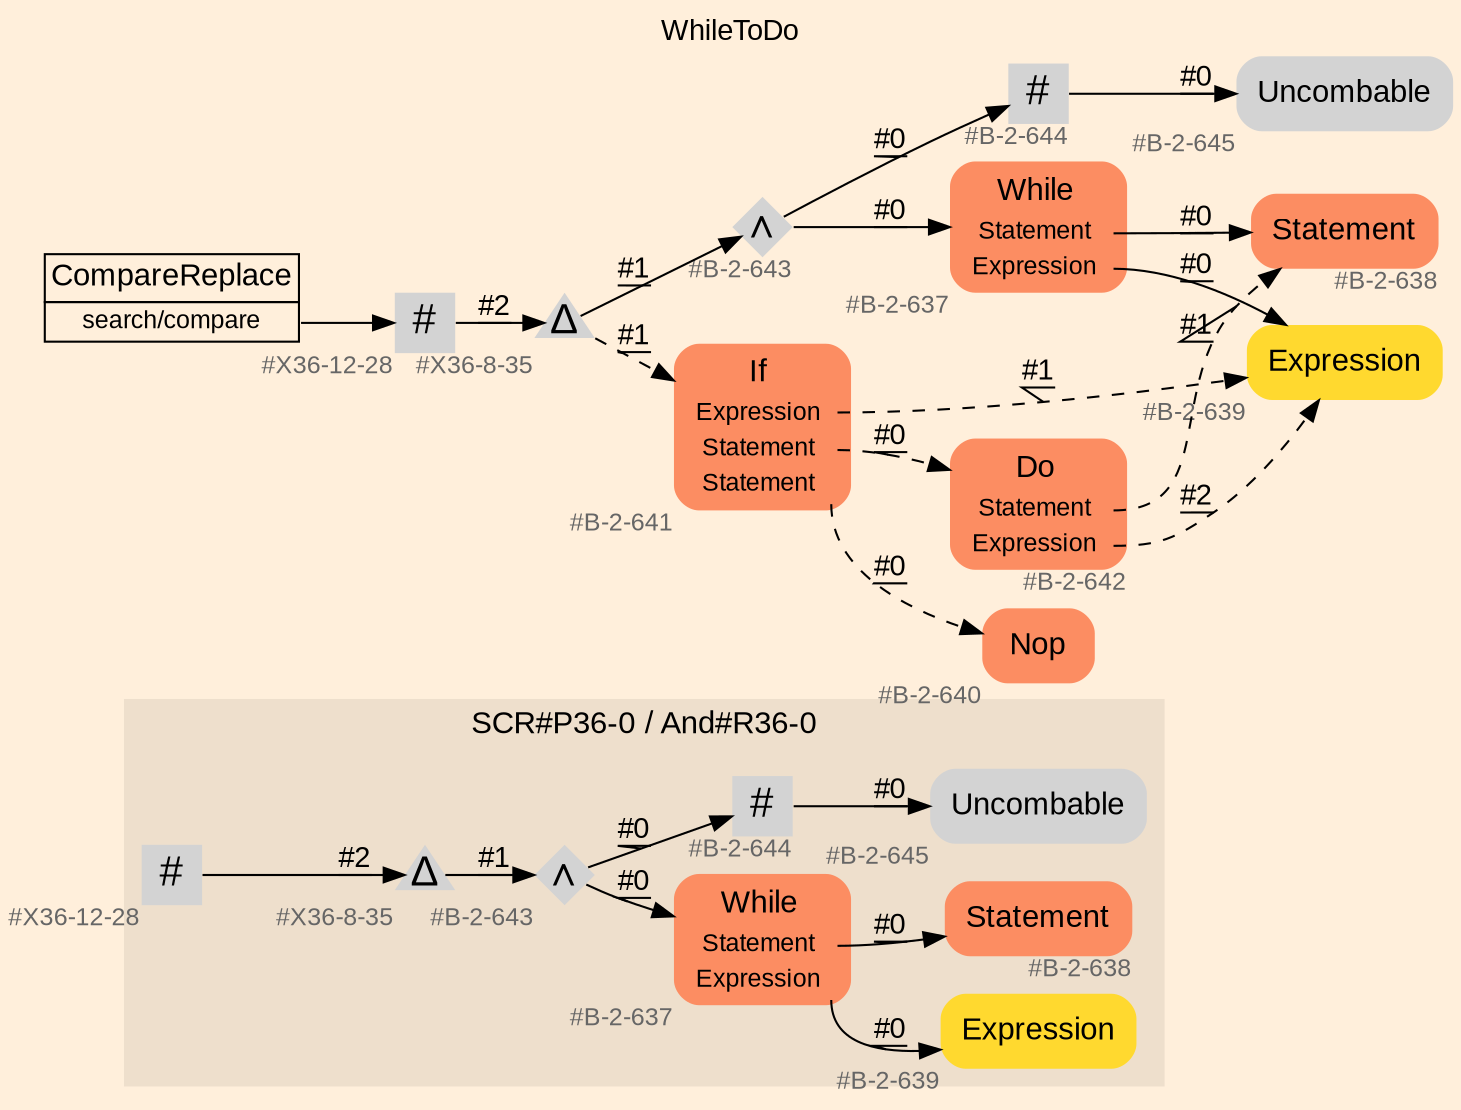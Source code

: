 digraph "WhileToDo" {
label = "WhileToDo"
labelloc = t
graph [
    rankdir = "LR"
    ranksep = 0.3
    bgcolor = antiquewhite1
    color = black
    fontcolor = black
    fontname = "Arial"
];
node [
    fontname = "Arial"
];
edge [
    fontname = "Arial"
];

// -------------------- figure And#R36-0 --------------------
// -------- region And#R36-0 ----------
subgraph "clusterAnd#R36-0" {
    label = "SCR#P36-0 / And#R36-0"
    style = "filled"
    color = antiquewhite2
    fontsize = "15"
    // -------- block And#R36-0/#X36-12-28 ----------
    "And#R36-0/#X36-12-28" [
        xlabel = "#X36-12-28"
        fontsize = "12"
        fontcolor = grey40
        shape = "square"
        label = <<FONT COLOR="black" POINT-SIZE="20">#</FONT>>
        style = "filled"
        penwidth = 0.0
        fixedsize = true
        width = 0.4
        height = 0.4
    ];
    
    // -------- block And#R36-0/#X36-8-35 ----------
    "And#R36-0/#X36-8-35" [
        xlabel = "#X36-8-35"
        fontsize = "12"
        fontcolor = grey40
        shape = "triangle"
        label = <<FONT COLOR="black" POINT-SIZE="20">Δ</FONT>>
        style = "filled"
        penwidth = 0.0
        fixedsize = true
        width = 0.4
        height = 0.4
    ];
    
    // -------- block And#R36-0/#B-2-638 ----------
    "And#R36-0/#B-2-638" [
        fillcolor = "/set28/2"
        xlabel = "#B-2-638"
        fontsize = "12"
        fontcolor = grey40
        shape = "plaintext"
        label = <<TABLE BORDER="0" CELLBORDER="0" CELLSPACING="0">
         <TR><TD><FONT COLOR="black" POINT-SIZE="15">Statement</FONT></TD></TR>
        </TABLE>>
        style = "rounded,filled"
    ];
    
    // -------- block And#R36-0/#B-2-637 ----------
    "And#R36-0/#B-2-637" [
        fillcolor = "/set28/2"
        xlabel = "#B-2-637"
        fontsize = "12"
        fontcolor = grey40
        shape = "plaintext"
        label = <<TABLE BORDER="0" CELLBORDER="0" CELLSPACING="0">
         <TR><TD><FONT COLOR="black" POINT-SIZE="15">While</FONT></TD></TR>
         <TR><TD><FONT COLOR="black" POINT-SIZE="12">Statement</FONT></TD><TD PORT="port0"></TD></TR>
         <TR><TD><FONT COLOR="black" POINT-SIZE="12">Expression</FONT></TD><TD PORT="port1"></TD></TR>
        </TABLE>>
        style = "rounded,filled"
    ];
    
    // -------- block And#R36-0/#B-2-639 ----------
    "And#R36-0/#B-2-639" [
        fillcolor = "/set28/6"
        xlabel = "#B-2-639"
        fontsize = "12"
        fontcolor = grey40
        shape = "plaintext"
        label = <<TABLE BORDER="0" CELLBORDER="0" CELLSPACING="0">
         <TR><TD><FONT COLOR="black" POINT-SIZE="15">Expression</FONT></TD></TR>
        </TABLE>>
        style = "rounded,filled"
    ];
    
    // -------- block And#R36-0/#B-2-645 ----------
    "And#R36-0/#B-2-645" [
        xlabel = "#B-2-645"
        fontsize = "12"
        fontcolor = grey40
        shape = "plaintext"
        label = <<TABLE BORDER="0" CELLBORDER="0" CELLSPACING="0">
         <TR><TD><FONT COLOR="black" POINT-SIZE="15">Uncombable</FONT></TD></TR>
        </TABLE>>
        style = "rounded,filled"
    ];
    
    // -------- block And#R36-0/#B-2-643 ----------
    "And#R36-0/#B-2-643" [
        xlabel = "#B-2-643"
        fontsize = "12"
        fontcolor = grey40
        shape = "diamond"
        label = <<FONT COLOR="black" POINT-SIZE="20">∧</FONT>>
        style = "filled"
        penwidth = 0.0
        fixedsize = true
        width = 0.4
        height = 0.4
    ];
    
    // -------- block And#R36-0/#B-2-644 ----------
    "And#R36-0/#B-2-644" [
        xlabel = "#B-2-644"
        fontsize = "12"
        fontcolor = grey40
        shape = "square"
        label = <<FONT COLOR="black" POINT-SIZE="20">#</FONT>>
        style = "filled"
        penwidth = 0.0
        fixedsize = true
        width = 0.4
        height = 0.4
    ];
    
}

"And#R36-0/#X36-12-28" -> "And#R36-0/#X36-8-35" [
    label = "#2"
    decorate = true
    color = black
    fontcolor = black
];

"And#R36-0/#X36-8-35" -> "And#R36-0/#B-2-643" [
    label = "#1"
    decorate = true
    color = black
    fontcolor = black
];

"And#R36-0/#B-2-637":port0 -> "And#R36-0/#B-2-638" [
    label = "#0"
    decorate = true
    color = black
    fontcolor = black
];

"And#R36-0/#B-2-637":port1 -> "And#R36-0/#B-2-639" [
    label = "#0"
    decorate = true
    color = black
    fontcolor = black
];

"And#R36-0/#B-2-643" -> "And#R36-0/#B-2-637" [
    label = "#0"
    decorate = true
    color = black
    fontcolor = black
];

"And#R36-0/#B-2-643" -> "And#R36-0/#B-2-644" [
    label = "#0"
    decorate = true
    color = black
    fontcolor = black
];

"And#R36-0/#B-2-644" -> "And#R36-0/#B-2-645" [
    label = "#0"
    decorate = true
    color = black
    fontcolor = black
];


// -------------------- transformation figure --------------------
// -------- block CR#X36-10-36 ----------
"CR#X36-10-36" [
    fillcolor = antiquewhite1
    fontsize = "12"
    fontcolor = grey40
    shape = "plaintext"
    label = <<TABLE BORDER="0" CELLBORDER="1" CELLSPACING="0">
     <TR><TD><FONT COLOR="black" POINT-SIZE="15">CompareReplace</FONT></TD></TR>
     <TR><TD PORT="port0"><FONT COLOR="black" POINT-SIZE="12">search/compare</FONT></TD></TR>
    </TABLE>>
    style = "filled"
    color = black
];

// -------- block #X36-12-28 ----------
"#X36-12-28" [
    xlabel = "#X36-12-28"
    fontsize = "12"
    fontcolor = grey40
    shape = "square"
    label = <<FONT COLOR="black" POINT-SIZE="20">#</FONT>>
    style = "filled"
    penwidth = 0.0
    fixedsize = true
    width = 0.4
    height = 0.4
];

// -------- block #X36-8-35 ----------
"#X36-8-35" [
    xlabel = "#X36-8-35"
    fontsize = "12"
    fontcolor = grey40
    shape = "triangle"
    label = <<FONT COLOR="black" POINT-SIZE="20">Δ</FONT>>
    style = "filled"
    penwidth = 0.0
    fixedsize = true
    width = 0.4
    height = 0.4
];

// -------- block #B-2-643 ----------
"#B-2-643" [
    xlabel = "#B-2-643"
    fontsize = "12"
    fontcolor = grey40
    shape = "diamond"
    label = <<FONT COLOR="black" POINT-SIZE="20">∧</FONT>>
    style = "filled"
    penwidth = 0.0
    fixedsize = true
    width = 0.4
    height = 0.4
];

// -------- block #B-2-637 ----------
"#B-2-637" [
    fillcolor = "/set28/2"
    xlabel = "#B-2-637"
    fontsize = "12"
    fontcolor = grey40
    shape = "plaintext"
    label = <<TABLE BORDER="0" CELLBORDER="0" CELLSPACING="0">
     <TR><TD><FONT COLOR="black" POINT-SIZE="15">While</FONT></TD></TR>
     <TR><TD><FONT COLOR="black" POINT-SIZE="12">Statement</FONT></TD><TD PORT="port0"></TD></TR>
     <TR><TD><FONT COLOR="black" POINT-SIZE="12">Expression</FONT></TD><TD PORT="port1"></TD></TR>
    </TABLE>>
    style = "rounded,filled"
];

// -------- block #B-2-638 ----------
"#B-2-638" [
    fillcolor = "/set28/2"
    xlabel = "#B-2-638"
    fontsize = "12"
    fontcolor = grey40
    shape = "plaintext"
    label = <<TABLE BORDER="0" CELLBORDER="0" CELLSPACING="0">
     <TR><TD><FONT COLOR="black" POINT-SIZE="15">Statement</FONT></TD></TR>
    </TABLE>>
    style = "rounded,filled"
];

// -------- block #B-2-639 ----------
"#B-2-639" [
    fillcolor = "/set28/6"
    xlabel = "#B-2-639"
    fontsize = "12"
    fontcolor = grey40
    shape = "plaintext"
    label = <<TABLE BORDER="0" CELLBORDER="0" CELLSPACING="0">
     <TR><TD><FONT COLOR="black" POINT-SIZE="15">Expression</FONT></TD></TR>
    </TABLE>>
    style = "rounded,filled"
];

// -------- block #B-2-644 ----------
"#B-2-644" [
    xlabel = "#B-2-644"
    fontsize = "12"
    fontcolor = grey40
    shape = "square"
    label = <<FONT COLOR="black" POINT-SIZE="20">#</FONT>>
    style = "filled"
    penwidth = 0.0
    fixedsize = true
    width = 0.4
    height = 0.4
];

// -------- block #B-2-645 ----------
"#B-2-645" [
    xlabel = "#B-2-645"
    fontsize = "12"
    fontcolor = grey40
    shape = "plaintext"
    label = <<TABLE BORDER="0" CELLBORDER="0" CELLSPACING="0">
     <TR><TD><FONT COLOR="black" POINT-SIZE="15">Uncombable</FONT></TD></TR>
    </TABLE>>
    style = "rounded,filled"
];

// -------- block #B-2-641 ----------
"#B-2-641" [
    fillcolor = "/set28/2"
    xlabel = "#B-2-641"
    fontsize = "12"
    fontcolor = grey40
    shape = "plaintext"
    label = <<TABLE BORDER="0" CELLBORDER="0" CELLSPACING="0">
     <TR><TD><FONT COLOR="black" POINT-SIZE="15">If</FONT></TD></TR>
     <TR><TD><FONT COLOR="black" POINT-SIZE="12">Expression</FONT></TD><TD PORT="port0"></TD></TR>
     <TR><TD><FONT COLOR="black" POINT-SIZE="12">Statement</FONT></TD><TD PORT="port1"></TD></TR>
     <TR><TD><FONT COLOR="black" POINT-SIZE="12">Statement</FONT></TD><TD PORT="port2"></TD></TR>
    </TABLE>>
    style = "rounded,filled"
];

// -------- block #B-2-642 ----------
"#B-2-642" [
    fillcolor = "/set28/2"
    xlabel = "#B-2-642"
    fontsize = "12"
    fontcolor = grey40
    shape = "plaintext"
    label = <<TABLE BORDER="0" CELLBORDER="0" CELLSPACING="0">
     <TR><TD><FONT COLOR="black" POINT-SIZE="15">Do</FONT></TD></TR>
     <TR><TD><FONT COLOR="black" POINT-SIZE="12">Statement</FONT></TD><TD PORT="port0"></TD></TR>
     <TR><TD><FONT COLOR="black" POINT-SIZE="12">Expression</FONT></TD><TD PORT="port1"></TD></TR>
    </TABLE>>
    style = "rounded,filled"
];

// -------- block #B-2-640 ----------
"#B-2-640" [
    fillcolor = "/set28/2"
    xlabel = "#B-2-640"
    fontsize = "12"
    fontcolor = grey40
    shape = "plaintext"
    label = <<TABLE BORDER="0" CELLBORDER="0" CELLSPACING="0">
     <TR><TD><FONT COLOR="black" POINT-SIZE="15">Nop</FONT></TD></TR>
    </TABLE>>
    style = "rounded,filled"
];

"CR#X36-10-36":port0 -> "#X36-12-28" [
    label = ""
    decorate = true
    color = black
    fontcolor = black
];

"#X36-12-28" -> "#X36-8-35" [
    label = "#2"
    decorate = true
    color = black
    fontcolor = black
];

"#X36-8-35" -> "#B-2-643" [
    label = "#1"
    decorate = true
    color = black
    fontcolor = black
];

"#X36-8-35" -> "#B-2-641" [
    style="dashed"
    label = "#1"
    decorate = true
    color = black
    fontcolor = black
];

"#B-2-643" -> "#B-2-637" [
    label = "#0"
    decorate = true
    color = black
    fontcolor = black
];

"#B-2-643" -> "#B-2-644" [
    label = "#0"
    decorate = true
    color = black
    fontcolor = black
];

"#B-2-637":port0 -> "#B-2-638" [
    label = "#0"
    decorate = true
    color = black
    fontcolor = black
];

"#B-2-637":port1 -> "#B-2-639" [
    label = "#0"
    decorate = true
    color = black
    fontcolor = black
];

"#B-2-644" -> "#B-2-645" [
    label = "#0"
    decorate = true
    color = black
    fontcolor = black
];

"#B-2-641":port0 -> "#B-2-639" [
    style="dashed"
    label = "#1"
    decorate = true
    color = black
    fontcolor = black
];

"#B-2-641":port1 -> "#B-2-642" [
    style="dashed"
    label = "#0"
    decorate = true
    color = black
    fontcolor = black
];

"#B-2-641":port2 -> "#B-2-640" [
    style="dashed"
    label = "#0"
    decorate = true
    color = black
    fontcolor = black
];

"#B-2-642":port0 -> "#B-2-638" [
    style="dashed"
    label = "#1"
    decorate = true
    color = black
    fontcolor = black
];

"#B-2-642":port1 -> "#B-2-639" [
    style="dashed"
    label = "#2"
    decorate = true
    color = black
    fontcolor = black
];


}
